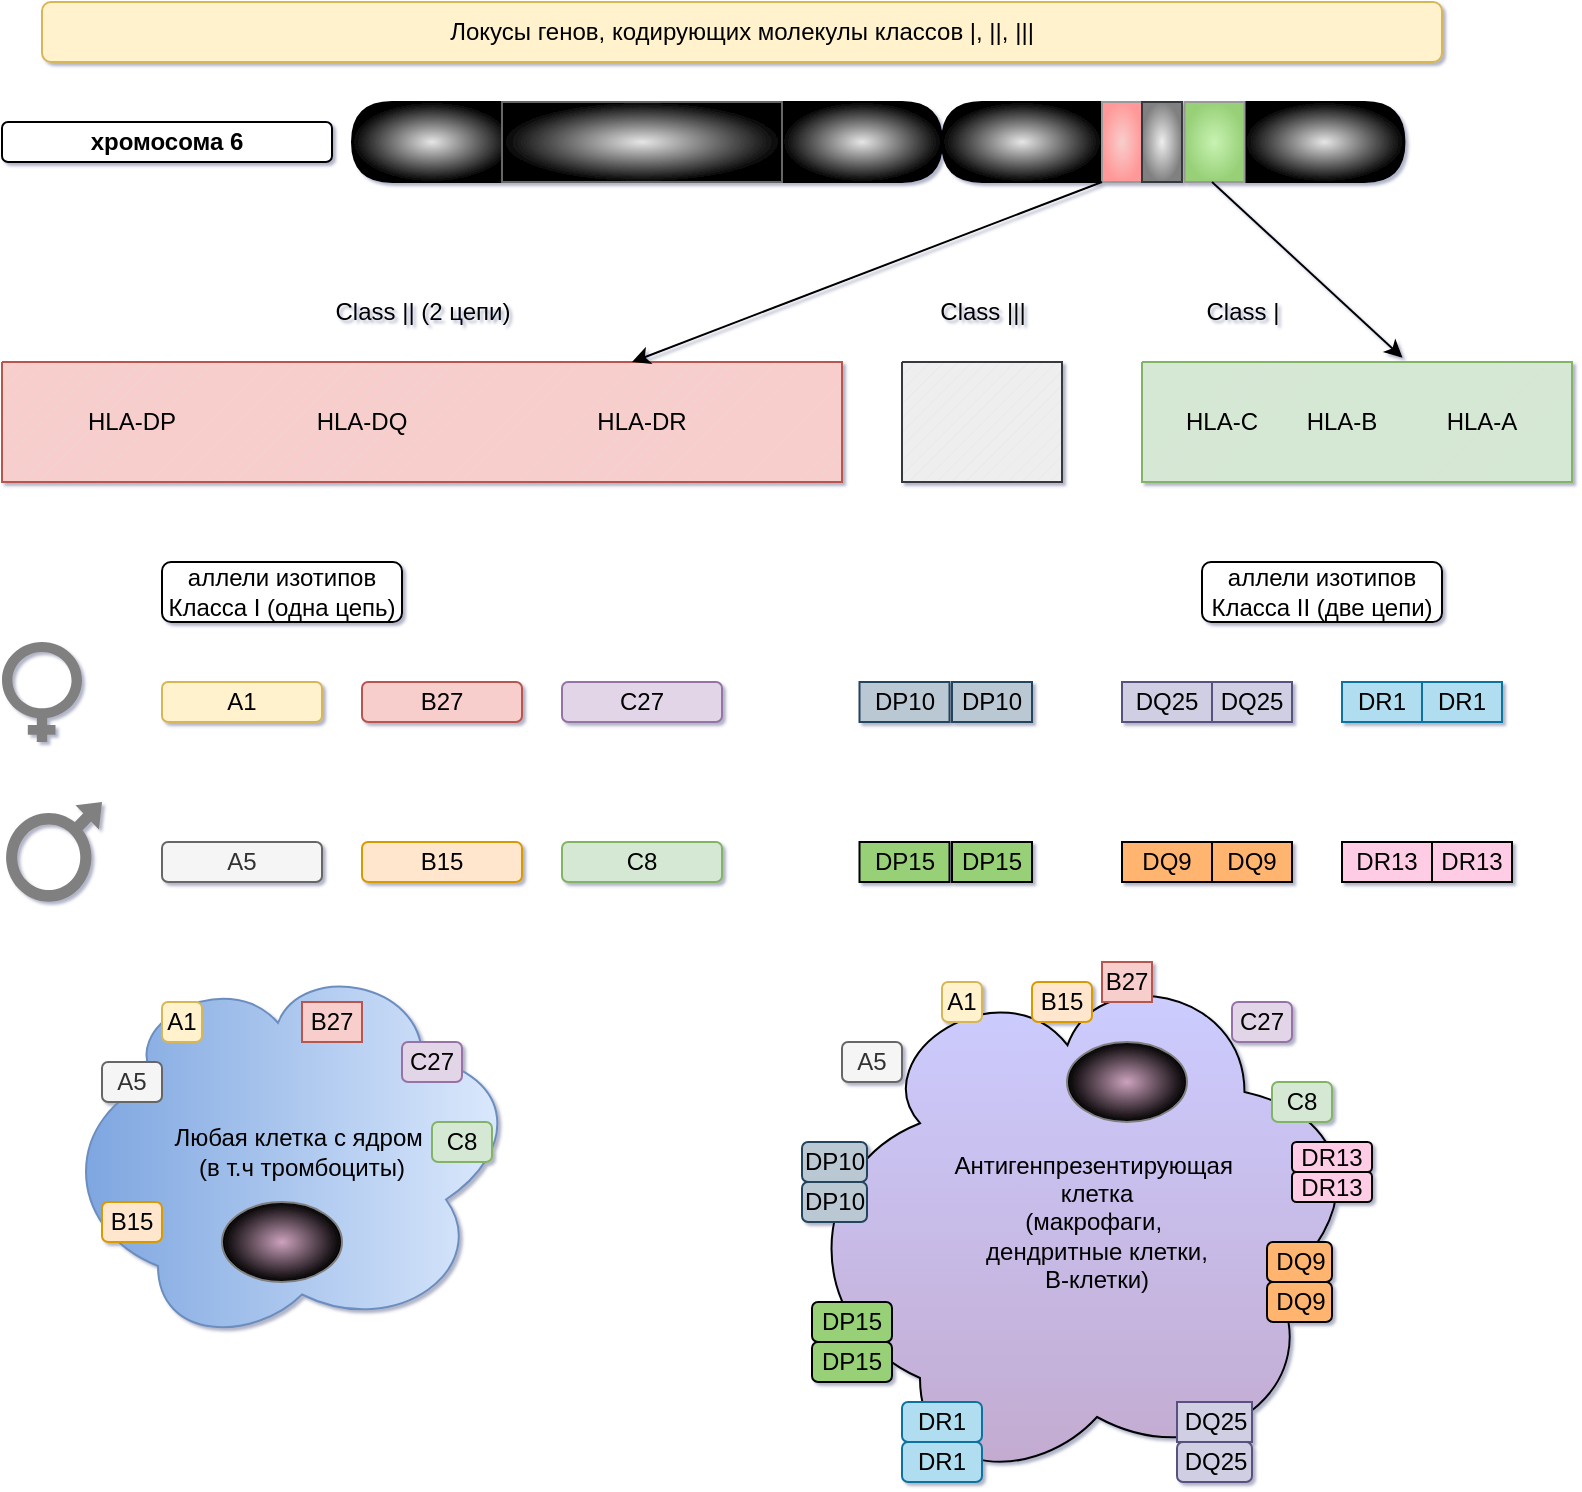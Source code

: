 <mxfile version="24.4.13" type="github">
  <diagram name="Page-1" id="-I0MyFCe74SBWzDTvCro">
    <mxGraphModel dx="1073" dy="586" grid="1" gridSize="10" guides="1" tooltips="1" connect="1" arrows="1" fold="1" page="1" pageScale="1" pageWidth="850" pageHeight="1100" math="0" shadow="1">
      <root>
        <mxCell id="0" />
        <mxCell id="1" parent="0" />
        <mxCell id="5hsAyEmP8SzY6PerSiog-23" value="" style="verticalLabelPosition=bottom;verticalAlign=top;html=1;shape=mxgraph.basic.patternFillRect;fillStyle=diag;step=5;fillStrokeWidth=0.2;fillStrokeColor=#dddddd;fillColor=#f8cecc;gradientColor=none;strokeColor=#b85450;" parent="1" vertex="1">
          <mxGeometry x="40" y="220" width="420" height="60" as="geometry" />
        </mxCell>
        <mxCell id="5hsAyEmP8SzY6PerSiog-24" value="" style="verticalLabelPosition=bottom;verticalAlign=top;html=1;shape=mxgraph.basic.patternFillRect;fillStyle=diag;step=5;fillStrokeWidth=0.2;fillStrokeColor=#dddddd;fillColor=#eeeeee;strokeColor=#36393d;" parent="1" vertex="1">
          <mxGeometry x="490" y="220" width="80" height="60" as="geometry" />
        </mxCell>
        <mxCell id="5hsAyEmP8SzY6PerSiog-25" value="" style="verticalLabelPosition=bottom;verticalAlign=top;html=1;shape=mxgraph.basic.patternFillRect;fillStyle=diag;step=5;fillStrokeWidth=0.2;fillStrokeColor=#dddddd;fillColor=#d5e8d4;strokeColor=#82b366;gradientColor=none;" parent="1" vertex="1">
          <mxGeometry x="610" y="220" width="215" height="60" as="geometry" />
        </mxCell>
        <mxCell id="5hsAyEmP8SzY6PerSiog-31" value="Class |||" style="text;html=1;align=center;verticalAlign=middle;resizable=0;points=[];autosize=1;strokeColor=none;fillColor=none;" parent="1" vertex="1">
          <mxGeometry x="495" y="180" width="70" height="30" as="geometry" />
        </mxCell>
        <mxCell id="5hsAyEmP8SzY6PerSiog-32" value="Class |" style="text;html=1;align=center;verticalAlign=middle;resizable=0;points=[];autosize=1;strokeColor=none;fillColor=none;" parent="1" vertex="1">
          <mxGeometry x="630" y="180" width="60" height="30" as="geometry" />
        </mxCell>
        <mxCell id="5hsAyEmP8SzY6PerSiog-33" value="Class || (2 цепи)" style="text;html=1;align=center;verticalAlign=middle;resizable=0;points=[];autosize=1;strokeColor=none;fillColor=none;" parent="1" vertex="1">
          <mxGeometry x="195" y="180" width="110" height="30" as="geometry" />
        </mxCell>
        <mxCell id="5hsAyEmP8SzY6PerSiog-39" value="HLA-DP" style="text;html=1;align=center;verticalAlign=middle;whiteSpace=wrap;rounded=0;" parent="1" vertex="1">
          <mxGeometry x="70" y="235" width="70" height="30" as="geometry" />
        </mxCell>
        <mxCell id="5hsAyEmP8SzY6PerSiog-40" value="HLA-DQ" style="text;html=1;align=center;verticalAlign=middle;whiteSpace=wrap;rounded=0;" parent="1" vertex="1">
          <mxGeometry x="185" y="235" width="70" height="30" as="geometry" />
        </mxCell>
        <mxCell id="5hsAyEmP8SzY6PerSiog-41" value="HLA-DR" style="text;html=1;align=center;verticalAlign=middle;whiteSpace=wrap;rounded=0;" parent="1" vertex="1">
          <mxGeometry x="325" y="235" width="70" height="30" as="geometry" />
        </mxCell>
        <mxCell id="5hsAyEmP8SzY6PerSiog-42" value="HLA-C" style="text;html=1;align=center;verticalAlign=middle;whiteSpace=wrap;rounded=0;" parent="1" vertex="1">
          <mxGeometry x="620" y="235" width="60" height="30" as="geometry" />
        </mxCell>
        <mxCell id="5hsAyEmP8SzY6PerSiog-43" value="HLA-B" style="text;html=1;align=center;verticalAlign=middle;whiteSpace=wrap;rounded=0;" parent="1" vertex="1">
          <mxGeometry x="680" y="235" width="60" height="30" as="geometry" />
        </mxCell>
        <mxCell id="5hsAyEmP8SzY6PerSiog-44" value="HLA-A" style="text;html=1;align=center;verticalAlign=middle;whiteSpace=wrap;rounded=0;" parent="1" vertex="1">
          <mxGeometry x="750" y="235" width="60" height="30" as="geometry" />
        </mxCell>
        <mxCell id="5hsAyEmP8SzY6PerSiog-46" value="Локусы генов, кодирующих молекулы классов |, ||, |||" style="rounded=1;whiteSpace=wrap;html=1;fillColor=#fff2cc;strokeColor=#d6b656;" parent="1" vertex="1">
          <mxGeometry x="60" y="40" width="700" height="30" as="geometry" />
        </mxCell>
        <mxCell id="oUY45JinjUfdoMoh1P1p-8" value="" style="shape=delay;whiteSpace=wrap;html=1;fillColor=#E6E6E6;gradientColor=default;gradientDirection=radial;" parent="1" vertex="1">
          <mxGeometry x="430" y="90" width="80" height="40" as="geometry" />
        </mxCell>
        <mxCell id="oUY45JinjUfdoMoh1P1p-9" value="" style="shape=delay;whiteSpace=wrap;html=1;direction=west;fillColor=#E6E6E6;gradientColor=default;gradientDirection=radial;" parent="1" vertex="1">
          <mxGeometry x="215" y="90" width="80" height="40" as="geometry" />
        </mxCell>
        <mxCell id="oUY45JinjUfdoMoh1P1p-10" value="" style="verticalLabelPosition=bottom;verticalAlign=top;html=1;shape=mxgraph.basic.rect;fillColor2=none;strokeWidth=1;size=20;indent=5;fillColor=#E6E6E6;gradientColor=default;strokeColor=#666666;gradientDirection=radial;" parent="1" vertex="1">
          <mxGeometry x="290" y="90" width="140" height="40" as="geometry" />
        </mxCell>
        <mxCell id="oUY45JinjUfdoMoh1P1p-11" value="" style="shape=delay;whiteSpace=wrap;html=1;fillColor=#E6E6E6;gradientColor=default;gradientDirection=radial;" parent="1" vertex="1">
          <mxGeometry x="661.25" y="90" width="80" height="40" as="geometry" />
        </mxCell>
        <mxCell id="oUY45JinjUfdoMoh1P1p-12" value="" style="shape=delay;whiteSpace=wrap;html=1;direction=west;fillColor=#E6E6E6;gradientColor=default;gradientDirection=radial;" parent="1" vertex="1">
          <mxGeometry x="510" y="90" width="80" height="40" as="geometry" />
        </mxCell>
        <mxCell id="oUY45JinjUfdoMoh1P1p-13" value="" style="verticalLabelPosition=bottom;verticalAlign=top;html=1;shape=mxgraph.basic.rect;fillColor2=none;strokeWidth=1;size=20;indent=5;fillColor=#f8cecc;gradientColor=#FF9999;strokeColor=#999999;gradientDirection=radial;" parent="1" vertex="1">
          <mxGeometry x="590" y="90" width="20" height="40" as="geometry" />
        </mxCell>
        <mxCell id="oUY45JinjUfdoMoh1P1p-14" value="" style="verticalLabelPosition=bottom;verticalAlign=top;html=1;shape=mxgraph.basic.rect;fillColor2=none;strokeWidth=1;size=20;indent=5;fillColor=#eeeeee;strokeColor=#36393d;gradientColor=#808080;gradientDirection=radial;" parent="1" vertex="1">
          <mxGeometry x="610" y="90" width="20" height="40" as="geometry" />
        </mxCell>
        <mxCell id="oUY45JinjUfdoMoh1P1p-15" value="" style="verticalLabelPosition=bottom;verticalAlign=top;html=1;shape=mxgraph.basic.rect;fillColor2=none;strokeWidth=1;size=20;indent=5;fillColor=#C8F2B2;strokeColor=#999999;gradientColor=#97D077;gradientDirection=radial;" parent="1" vertex="1">
          <mxGeometry x="631.25" y="90" width="30" height="40" as="geometry" />
        </mxCell>
        <mxCell id="oUY45JinjUfdoMoh1P1p-22" value="" style="shape=mxgraph.signs.people.female;html=1;pointerEvents=1;fillColor=#808080;strokeColor=none;verticalLabelPosition=bottom;verticalAlign=top;align=center;" parent="1" vertex="1">
          <mxGeometry x="40" y="360" width="40" height="50" as="geometry" />
        </mxCell>
        <mxCell id="oUY45JinjUfdoMoh1P1p-23" value="" style="shape=mxgraph.signs.people.male;html=1;pointerEvents=1;fillColor=#808080;strokeColor=none;verticalLabelPosition=bottom;verticalAlign=top;align=center;" parent="1" vertex="1">
          <mxGeometry x="40" y="440" width="50" height="52" as="geometry" />
        </mxCell>
        <mxCell id="aleqvYu7K4jObS0uqPys-1" value="A1" style="rounded=1;whiteSpace=wrap;html=1;fillColor=#fff2cc;strokeColor=#d6b656;" vertex="1" parent="1">
          <mxGeometry x="120" y="380" width="80" height="20" as="geometry" />
        </mxCell>
        <mxCell id="aleqvYu7K4jObS0uqPys-3" value="B27" style="rounded=1;whiteSpace=wrap;html=1;fillColor=#f8cecc;strokeColor=#b85450;" vertex="1" parent="1">
          <mxGeometry x="220" y="380" width="80" height="20" as="geometry" />
        </mxCell>
        <mxCell id="aleqvYu7K4jObS0uqPys-4" value="C27" style="rounded=1;whiteSpace=wrap;html=1;fillColor=#e1d5e7;strokeColor=#9673a6;" vertex="1" parent="1">
          <mxGeometry x="320" y="380" width="80" height="20" as="geometry" />
        </mxCell>
        <mxCell id="aleqvYu7K4jObS0uqPys-5" value="C8" style="rounded=1;whiteSpace=wrap;html=1;fillColor=#d5e8d4;strokeColor=#82b366;" vertex="1" parent="1">
          <mxGeometry x="320" y="460" width="80" height="20" as="geometry" />
        </mxCell>
        <mxCell id="aleqvYu7K4jObS0uqPys-6" value="B15" style="rounded=1;whiteSpace=wrap;html=1;fillColor=#ffe6cc;strokeColor=#d79b00;" vertex="1" parent="1">
          <mxGeometry x="220" y="460" width="80" height="20" as="geometry" />
        </mxCell>
        <mxCell id="aleqvYu7K4jObS0uqPys-7" value="A5" style="rounded=1;whiteSpace=wrap;html=1;fillColor=#f5f5f5;fontColor=#333333;strokeColor=#666666;" vertex="1" parent="1">
          <mxGeometry x="120" y="460" width="80" height="20" as="geometry" />
        </mxCell>
        <mxCell id="aleqvYu7K4jObS0uqPys-8" value="аллели изотипов Класса I (одна цепь)" style="rounded=1;whiteSpace=wrap;html=1;" vertex="1" parent="1">
          <mxGeometry x="120" y="320" width="120" height="30" as="geometry" />
        </mxCell>
        <mxCell id="aleqvYu7K4jObS0uqPys-14" value="DQ25" style="rounded=0;whiteSpace=wrap;html=1;fillColor=#d0cee2;strokeColor=#56517e;" vertex="1" parent="1">
          <mxGeometry x="600" y="380" width="45" height="20" as="geometry" />
        </mxCell>
        <mxCell id="aleqvYu7K4jObS0uqPys-15" value="DQ25" style="rounded=0;whiteSpace=wrap;html=1;fillColor=#d0cee2;strokeColor=#56517e;" vertex="1" parent="1">
          <mxGeometry x="645" y="380" width="40" height="20" as="geometry" />
        </mxCell>
        <mxCell id="aleqvYu7K4jObS0uqPys-16" value="DR1" style="rounded=0;whiteSpace=wrap;html=1;fillColor=#b1ddf0;strokeColor=#10739e;" vertex="1" parent="1">
          <mxGeometry x="710" y="380" width="40" height="20" as="geometry" />
        </mxCell>
        <mxCell id="aleqvYu7K4jObS0uqPys-17" value="DR1" style="rounded=0;whiteSpace=wrap;html=1;fillColor=#b1ddf0;strokeColor=#10739e;" vertex="1" parent="1">
          <mxGeometry x="750" y="380" width="40" height="20" as="geometry" />
        </mxCell>
        <mxCell id="aleqvYu7K4jObS0uqPys-18" value="DP10" style="rounded=0;whiteSpace=wrap;html=1;fillColor=#bac8d3;strokeColor=#23445d;" vertex="1" parent="1">
          <mxGeometry x="468.75" y="380" width="45" height="20" as="geometry" />
        </mxCell>
        <mxCell id="aleqvYu7K4jObS0uqPys-19" value="DP10" style="rounded=0;whiteSpace=wrap;html=1;fillColor=#bac8d3;strokeColor=#23445d;" vertex="1" parent="1">
          <mxGeometry x="515" y="380" width="40" height="20" as="geometry" />
        </mxCell>
        <mxCell id="aleqvYu7K4jObS0uqPys-21" value="DP15" style="rounded=0;whiteSpace=wrap;html=1;fillColor=#97D077;" vertex="1" parent="1">
          <mxGeometry x="468.75" y="460" width="45" height="20" as="geometry" />
        </mxCell>
        <mxCell id="aleqvYu7K4jObS0uqPys-22" value="DP15" style="rounded=0;whiteSpace=wrap;html=1;fillColor=#97D077;" vertex="1" parent="1">
          <mxGeometry x="515" y="460" width="40" height="20" as="geometry" />
        </mxCell>
        <mxCell id="aleqvYu7K4jObS0uqPys-23" value="DQ9" style="rounded=0;whiteSpace=wrap;html=1;fillColor=#FFB570;" vertex="1" parent="1">
          <mxGeometry x="600" y="460" width="45" height="20" as="geometry" />
        </mxCell>
        <mxCell id="aleqvYu7K4jObS0uqPys-24" value="DQ9" style="rounded=0;whiteSpace=wrap;html=1;fillColor=#FFB570;" vertex="1" parent="1">
          <mxGeometry x="645" y="460" width="40" height="20" as="geometry" />
        </mxCell>
        <mxCell id="aleqvYu7K4jObS0uqPys-25" value="DR13" style="rounded=0;whiteSpace=wrap;html=1;fillColor=#FFCCE6;" vertex="1" parent="1">
          <mxGeometry x="710" y="460" width="45" height="20" as="geometry" />
        </mxCell>
        <mxCell id="aleqvYu7K4jObS0uqPys-26" value="DR13" style="rounded=0;whiteSpace=wrap;html=1;fillColor=#FFCCE6;" vertex="1" parent="1">
          <mxGeometry x="755" y="460" width="40" height="20" as="geometry" />
        </mxCell>
        <mxCell id="aleqvYu7K4jObS0uqPys-28" value="аллели изотипов Класса II (две цепи)" style="rounded=1;whiteSpace=wrap;html=1;" vertex="1" parent="1">
          <mxGeometry x="640" y="320" width="120" height="30" as="geometry" />
        </mxCell>
        <mxCell id="aleqvYu7K4jObS0uqPys-29" value="Любая клетка с ядром&amp;nbsp;&lt;div&gt;(в т.ч тромбоциты)&lt;/div&gt;" style="ellipse;shape=cloud;whiteSpace=wrap;html=1;direction=south;fillColor=#dae8fc;gradientColor=#7ea6e0;strokeColor=#6c8ebf;" vertex="1" parent="1">
          <mxGeometry x="70" y="520" width="240" height="190" as="geometry" />
        </mxCell>
        <mxCell id="aleqvYu7K4jObS0uqPys-66" value="&lt;b&gt;хромосома 6&lt;/b&gt;" style="whiteSpace=wrap;html=1;rounded=1;" vertex="1" parent="1">
          <mxGeometry x="40" y="100" width="165" height="20" as="geometry" />
        </mxCell>
        <mxCell id="aleqvYu7K4jObS0uqPys-68" style="edgeStyle=orthogonalEdgeStyle;rounded=0;orthogonalLoop=1;jettySize=auto;html=1;exitX=0.5;exitY=1;exitDx=0;exitDy=0;" edge="1" parent="1" source="aleqvYu7K4jObS0uqPys-3" target="aleqvYu7K4jObS0uqPys-3">
          <mxGeometry relative="1" as="geometry" />
        </mxCell>
        <mxCell id="aleqvYu7K4jObS0uqPys-78" value="" style="ellipse;whiteSpace=wrap;html=1;strokeColor=#808080;fillColor=#CDA2BE;gradientColor=default;gradientDirection=radial;" vertex="1" parent="1">
          <mxGeometry x="150" y="640" width="60" height="40" as="geometry" />
        </mxCell>
        <mxCell id="aleqvYu7K4jObS0uqPys-79" value="A1" style="rounded=1;whiteSpace=wrap;html=1;fillColor=#fff2cc;strokeColor=#d6b656;" vertex="1" parent="1">
          <mxGeometry x="120" y="540" width="20" height="20" as="geometry" />
        </mxCell>
        <mxCell id="aleqvYu7K4jObS0uqPys-80" value="B27" style="rounded=1;whiteSpace=wrap;html=1;fillColor=#f8cecc;strokeColor=#b85450;arcSize=0;" vertex="1" parent="1">
          <mxGeometry x="190" y="540" width="30" height="20" as="geometry" />
        </mxCell>
        <mxCell id="aleqvYu7K4jObS0uqPys-81" value="C27" style="rounded=1;whiteSpace=wrap;html=1;fillColor=#e1d5e7;strokeColor=#9673a6;" vertex="1" parent="1">
          <mxGeometry x="240" y="560" width="30" height="20" as="geometry" />
        </mxCell>
        <mxCell id="aleqvYu7K4jObS0uqPys-82" value="A5" style="rounded=1;whiteSpace=wrap;html=1;fillColor=#f5f5f5;fontColor=#333333;strokeColor=#666666;" vertex="1" parent="1">
          <mxGeometry x="90" y="570" width="30" height="20" as="geometry" />
        </mxCell>
        <mxCell id="aleqvYu7K4jObS0uqPys-83" value="B15" style="rounded=1;whiteSpace=wrap;html=1;fillColor=#ffe6cc;strokeColor=#d79b00;" vertex="1" parent="1">
          <mxGeometry x="90" y="640" width="30" height="20" as="geometry" />
        </mxCell>
        <mxCell id="aleqvYu7K4jObS0uqPys-84" value="C8" style="rounded=1;whiteSpace=wrap;html=1;fillColor=#d5e8d4;strokeColor=#82b366;" vertex="1" parent="1">
          <mxGeometry x="255" y="600" width="30" height="20" as="geometry" />
        </mxCell>
        <mxCell id="aleqvYu7K4jObS0uqPys-105" value="Антигенпрезентирующая&amp;nbsp;&lt;div&gt;клетка&lt;/div&gt;&lt;div&gt;(макрофаги,&amp;nbsp;&lt;/div&gt;&lt;div&gt;дендритные клетки,&lt;/div&gt;&lt;div&gt;B-клетки)&lt;/div&gt;" style="ellipse;shape=cloud;whiteSpace=wrap;html=1;direction=south;fillColor=#CCCCFF;gradientColor=#C3ABD0;gradientDirection=east;" vertex="1" parent="1">
          <mxGeometry x="440" y="520" width="295" height="260" as="geometry" />
        </mxCell>
        <mxCell id="aleqvYu7K4jObS0uqPys-106" value="" style="ellipse;whiteSpace=wrap;html=1;strokeColor=#808080;fillColor=#CDA2BE;gradientColor=default;gradientDirection=radial;" vertex="1" parent="1">
          <mxGeometry x="572.5" y="560" width="60" height="40" as="geometry" />
        </mxCell>
        <mxCell id="aleqvYu7K4jObS0uqPys-107" value="A1" style="rounded=1;whiteSpace=wrap;html=1;fillColor=#fff2cc;strokeColor=#d6b656;" vertex="1" parent="1">
          <mxGeometry x="510" y="530" width="20" height="20" as="geometry" />
        </mxCell>
        <mxCell id="aleqvYu7K4jObS0uqPys-108" value="B27" style="rounded=1;whiteSpace=wrap;html=1;fillColor=#f8cecc;strokeColor=#b85450;arcSize=0;" vertex="1" parent="1">
          <mxGeometry x="590" y="520" width="25" height="20" as="geometry" />
        </mxCell>
        <mxCell id="aleqvYu7K4jObS0uqPys-109" value="C27" style="rounded=1;whiteSpace=wrap;html=1;fillColor=#e1d5e7;strokeColor=#9673a6;" vertex="1" parent="1">
          <mxGeometry x="655" y="540" width="30" height="20" as="geometry" />
        </mxCell>
        <mxCell id="aleqvYu7K4jObS0uqPys-110" value="A5" style="rounded=1;whiteSpace=wrap;html=1;fillColor=#f5f5f5;fontColor=#333333;strokeColor=#666666;" vertex="1" parent="1">
          <mxGeometry x="460" y="560" width="30" height="20" as="geometry" />
        </mxCell>
        <mxCell id="aleqvYu7K4jObS0uqPys-111" value="B15" style="rounded=1;whiteSpace=wrap;html=1;fillColor=#ffe6cc;strokeColor=#d79b00;" vertex="1" parent="1">
          <mxGeometry x="555" y="530" width="30" height="20" as="geometry" />
        </mxCell>
        <mxCell id="aleqvYu7K4jObS0uqPys-112" value="C8" style="rounded=1;whiteSpace=wrap;html=1;fillColor=#d5e8d4;strokeColor=#82b366;" vertex="1" parent="1">
          <mxGeometry x="675" y="580" width="30" height="20" as="geometry" />
        </mxCell>
        <mxCell id="aleqvYu7K4jObS0uqPys-113" value="DP10" style="rounded=1;whiteSpace=wrap;html=1;fillColor=#bac8d3;strokeColor=#23445d;" vertex="1" parent="1">
          <mxGeometry x="440" y="610" width="32.5" height="20" as="geometry" />
        </mxCell>
        <mxCell id="aleqvYu7K4jObS0uqPys-114" value="DP10" style="rounded=1;whiteSpace=wrap;html=1;fillColor=#bac8d3;strokeColor=#23445d;" vertex="1" parent="1">
          <mxGeometry x="440" y="630" width="32.5" height="20" as="geometry" />
        </mxCell>
        <mxCell id="aleqvYu7K4jObS0uqPys-115" value="DP15" style="rounded=1;whiteSpace=wrap;html=1;fillColor=#97D077;" vertex="1" parent="1">
          <mxGeometry x="445" y="690" width="40" height="20" as="geometry" />
        </mxCell>
        <mxCell id="aleqvYu7K4jObS0uqPys-116" value="DP15" style="rounded=1;whiteSpace=wrap;html=1;fillColor=#97D077;" vertex="1" parent="1">
          <mxGeometry x="445" y="710" width="40" height="20" as="geometry" />
        </mxCell>
        <mxCell id="aleqvYu7K4jObS0uqPys-117" value="DQ9" style="rounded=1;whiteSpace=wrap;html=1;fillColor=#FFB570;" vertex="1" parent="1">
          <mxGeometry x="672.5" y="660" width="32.5" height="20" as="geometry" />
        </mxCell>
        <mxCell id="aleqvYu7K4jObS0uqPys-118" value="DQ9" style="rounded=1;whiteSpace=wrap;html=1;fillColor=#FFB570;" vertex="1" parent="1">
          <mxGeometry x="672.5" y="680" width="32.5" height="20" as="geometry" />
        </mxCell>
        <mxCell id="aleqvYu7K4jObS0uqPys-119" value="DQ25" style="rounded=0;whiteSpace=wrap;html=1;fillColor=#d0cee2;strokeColor=#56517e;" vertex="1" parent="1">
          <mxGeometry x="627.5" y="740" width="37.5" height="20" as="geometry" />
        </mxCell>
        <mxCell id="aleqvYu7K4jObS0uqPys-120" value="DQ25" style="rounded=1;whiteSpace=wrap;html=1;fillColor=#d0cee2;strokeColor=#56517e;" vertex="1" parent="1">
          <mxGeometry x="627.5" y="760" width="37.5" height="20" as="geometry" />
        </mxCell>
        <mxCell id="aleqvYu7K4jObS0uqPys-121" value="DR1" style="rounded=1;whiteSpace=wrap;html=1;fillColor=#b1ddf0;strokeColor=#10739e;" vertex="1" parent="1">
          <mxGeometry x="490" y="740" width="40" height="20" as="geometry" />
        </mxCell>
        <mxCell id="aleqvYu7K4jObS0uqPys-122" value="DR1" style="rounded=1;whiteSpace=wrap;html=1;fillColor=#b1ddf0;strokeColor=#10739e;" vertex="1" parent="1">
          <mxGeometry x="490" y="760" width="40" height="20" as="geometry" />
        </mxCell>
        <mxCell id="aleqvYu7K4jObS0uqPys-123" value="DR13" style="rounded=1;whiteSpace=wrap;html=1;fillColor=#FFCCE6;" vertex="1" parent="1">
          <mxGeometry x="685" y="610" width="40" height="15" as="geometry" />
        </mxCell>
        <mxCell id="aleqvYu7K4jObS0uqPys-124" value="DR13" style="rounded=1;whiteSpace=wrap;html=1;fillColor=#FFCCE6;" vertex="1" parent="1">
          <mxGeometry x="685" y="625" width="40" height="15" as="geometry" />
        </mxCell>
        <mxCell id="aleqvYu7K4jObS0uqPys-131" value="" style="endArrow=classic;html=1;rounded=0;entryX=0.75;entryY=0;entryDx=0;entryDy=0;entryPerimeter=0;exitX=0;exitY=0;exitDx=0;exitDy=0;" edge="1" parent="1" source="oUY45JinjUfdoMoh1P1p-12" target="5hsAyEmP8SzY6PerSiog-23">
          <mxGeometry width="50" height="50" relative="1" as="geometry">
            <mxPoint x="520" y="130" as="sourcePoint" />
            <mxPoint x="515" y="130" as="targetPoint" />
          </mxGeometry>
        </mxCell>
        <mxCell id="aleqvYu7K4jObS0uqPys-132" value="" style="endArrow=classic;html=1;rounded=0;entryX=0.606;entryY=-0.035;entryDx=0;entryDy=0;entryPerimeter=0;" edge="1" parent="1" target="5hsAyEmP8SzY6PerSiog-25">
          <mxGeometry width="50" height="50" relative="1" as="geometry">
            <mxPoint x="645" y="130" as="sourcePoint" />
            <mxPoint x="695" y="180" as="targetPoint" />
          </mxGeometry>
        </mxCell>
      </root>
    </mxGraphModel>
  </diagram>
</mxfile>
